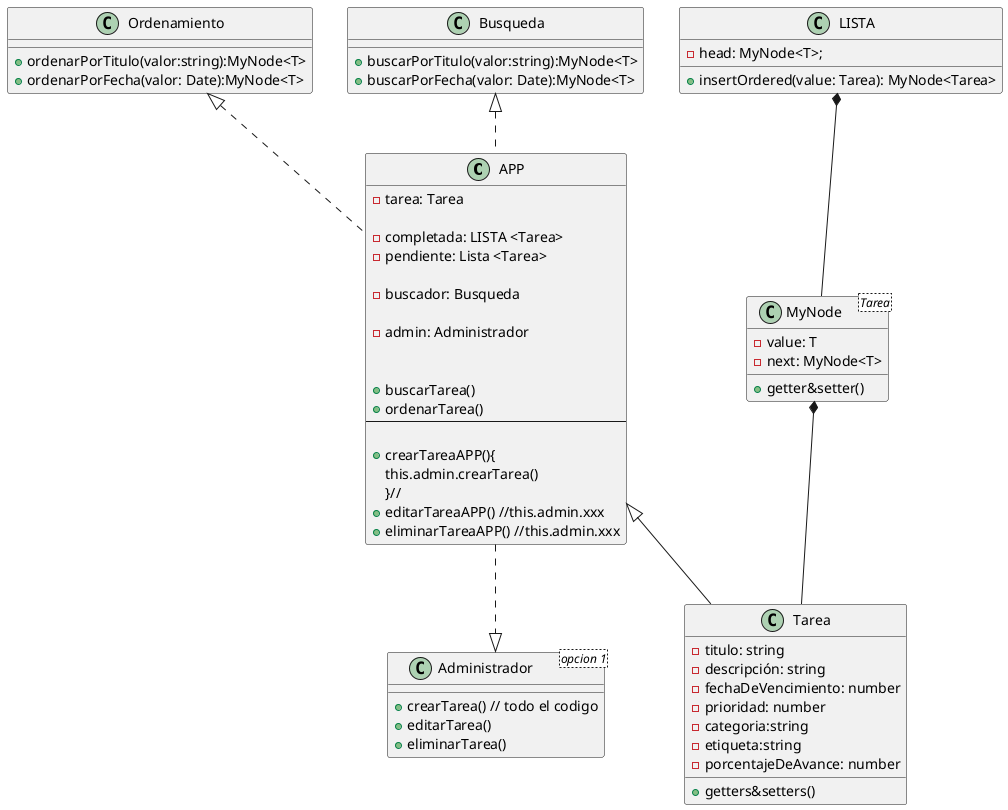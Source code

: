 @startuml TaskerApp

class APP{
    - tarea: Tarea

    - completada: LISTA <Tarea>
    - pendiente: Lista <Tarea>

    - buscador: Busqueda

    - admin: Administrador


    +buscarTarea()
    +ordenarTarea()
    ---

    + crearTareaAPP(){
        this.admin.crearTarea()
    }// 
    + editarTareaAPP() //this.admin.xxx
    + eliminarTareaAPP() //this.admin.xxx
}

class Tarea{
    - titulo: string
    - descripción: string
    - fechaDeVencimiento: number
    - prioridad: number
    - categoria:string
    - etiqueta:string
    - porcentajeDeAvance: number

    + getters&setters()
}


class Administrador<opcion 1>{
    + crearTarea() // todo el codigo
    + editarTarea()
    + eliminarTarea()
}

class Ordenamiento{
    + ordenarPorTitulo(valor:string):MyNode<T>
    + ordenarPorFecha(valor: Date):MyNode<T>
    '+ ordenarPorPrioridad(valor:string):MyNode<T>
}

class Busqueda{
    + buscarPorTitulo(valor:string):MyNode<T>
    + buscarPorFecha(valor: Date):MyNode<T>
    '+ busquedaPorPrioridad(valor:string):MyNode<T>
}

class LISTA{
    - head: MyNode<T>;
    + insertOrdered(value: Tarea): MyNode<Tarea>
}

class MyNode<Tarea>{
    - value: T
    - next: MyNode<T>

    + getter&setter()

}


APP .u.|> Busqueda
APP .u.|> Ordenamiento
APP <|-- Tarea

APP .d.|> Administrador


LISTA *-- MyNode
MyNode *-- Tarea

'Tarea <|.. Administrador

@enduml

Creo tarea 1:
[
    Lista
    [
        tarea1{propiedades}
    ]
]

Creo tarea 2:
[
    Lista
    [
        tarea1{propiedades}
        tarea2{propiedades}
    ]
]

crearTarea() {
    //codigo para la creacion

    //push tarea
}

editarTarea() {

}

tarea3{"..","descripcion"...}
